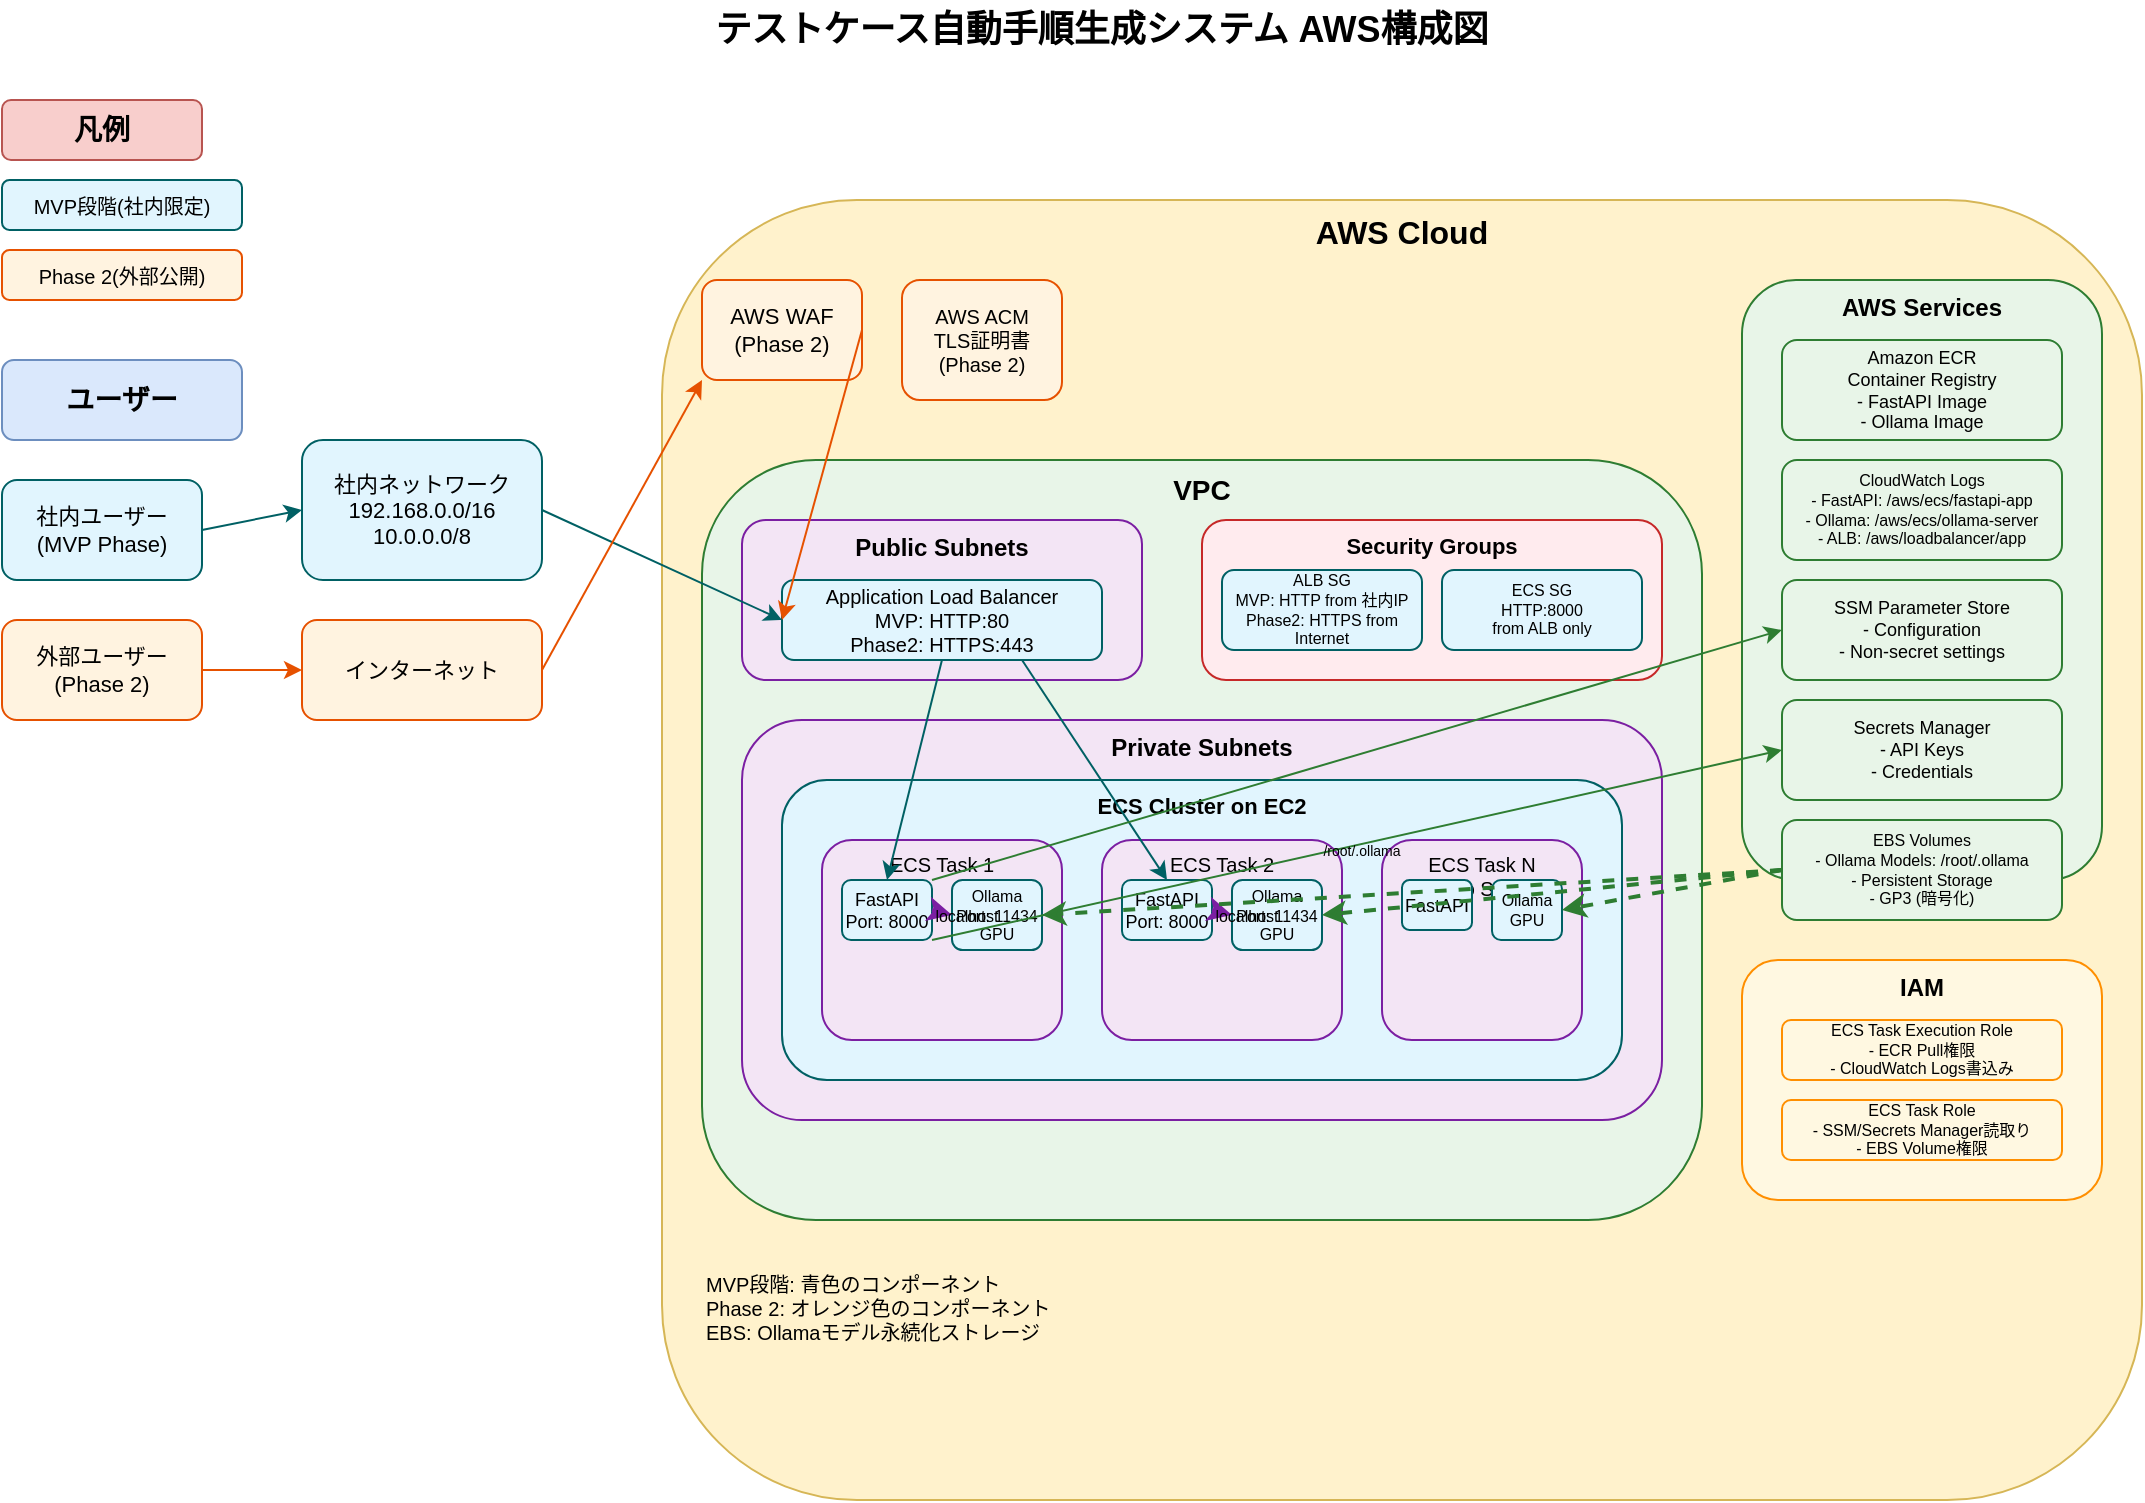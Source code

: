 <mxfile version="22.1.16" type="device">
  <diagram name="AWS Architecture" id="aws-architecture">
    <mxGraphModel dx="1422" dy="794" grid="1" gridSize="10" guides="1" tooltips="1" connect="1" arrows="1" fold="1" page="1" pageScale="1" pageWidth="1169" pageHeight="827" math="0" shadow="0">
      <root>
        <mxCell id="0" />
        <mxCell id="1" parent="0" />
        
        <!-- Title -->
        <mxCell id="title" value="テストケース自動手順生成システム AWS構成図" style="text;html=1;strokeColor=none;fillColor=none;align=center;verticalAlign=middle;whiteSpace=wrap;rounded=0;fontSize=18;fontStyle=1;fontColor=#000000;" vertex="1" parent="1">
          <mxGeometry x="400" y="20" width="400" height="30" as="geometry" />
        </mxCell>
        
        <!-- Legend -->
        <mxCell id="legend" value="凡例" style="rounded=1;whiteSpace=wrap;html=1;fontSize=14;fontStyle=1;fillColor=#f8cecc;strokeColor=#b85450;fontColor=#000000;" vertex="1" parent="1">
          <mxGeometry x="50" y="70" width="100" height="30" as="geometry" />
        </mxCell>
        <mxCell id="legend-mvp" value="MVP段階(社内限定)" style="rounded=1;whiteSpace=wrap;html=1;fontSize=10;fillColor=#e1f5fe;strokeColor=#006064;fontColor=#000000;" vertex="1" parent="1">
          <mxGeometry x="50" y="110" width="120" height="25" as="geometry" />
        </mxCell>
        <mxCell id="legend-phase2" value="Phase 2(外部公開)" style="rounded=1;whiteSpace=wrap;html=1;fontSize=10;fillColor=#fff3e0;strokeColor=#e65100;fontColor=#000000;" vertex="1" parent="1">
          <mxGeometry x="50" y="145" width="120" height="25" as="geometry" />
        </mxCell>

        <!-- Users Group -->
        <mxCell id="users-group" value="ユーザー" style="rounded=1;whiteSpace=wrap;html=1;fontSize=14;fontStyle=1;fillColor=#dae8fc;strokeColor=#6c8ebf;fontColor=#000000;" vertex="1" parent="1">
          <mxGeometry x="50" y="200" width="120" height="40" as="geometry" />
        </mxCell>
        <mxCell id="user-internal" value="社内ユーザー&#xa;(MVP Phase)" style="rounded=1;whiteSpace=wrap;html=1;fontSize=11;fillColor=#e1f5fe;strokeColor=#006064;fontColor=#000000;" vertex="1" parent="1">
          <mxGeometry x="50" y="260" width="100" height="50" as="geometry" />
        </mxCell>
        <mxCell id="user-external" value="外部ユーザー&#xa;(Phase 2)" style="rounded=1;whiteSpace=wrap;html=1;fontSize=11;fillColor=#fff3e0;strokeColor=#e65100;fontColor=#000000;" vertex="1" parent="1">
          <mxGeometry x="50" y="330" width="100" height="50" as="geometry" />
        </mxCell>

        <!-- Network -->
        <mxCell id="corp-network" value="社内ネットワーク&#xa;192.168.0.0/16&#xa;10.0.0.0/8" style="rounded=1;whiteSpace=wrap;html=1;fontSize=11;fillColor=#e1f5fe;strokeColor=#006064;fontColor=#000000;" vertex="1" parent="1">
          <mxGeometry x="200" y="240" width="120" height="70" as="geometry" />
        </mxCell>
        <mxCell id="internet" value="インターネット" style="rounded=1;whiteSpace=wrap;html=1;fontSize=11;fillColor=#fff3e0;strokeColor=#e65100;fontColor=#000000;" vertex="1" parent="1">
          <mxGeometry x="200" y="330" width="120" height="50" as="geometry" />
        </mxCell>

        <!-- AWS Cloud Container -->
        <mxCell id="aws-cloud" value="AWS Cloud" style="rounded=1;whiteSpace=wrap;html=1;fontSize=16;fontStyle=1;fillColor=#fff2cc;strokeColor=#d6b656;verticalAlign=top;fontColor=#000000;" vertex="1" parent="1">
          <mxGeometry x="380" y="120" width="740" height="650" as="geometry" />
        </mxCell>

        <!-- Security Services -->
        <mxCell id="waf" value="AWS WAF&#xa;(Phase 2)" style="rounded=1;whiteSpace=wrap;html=1;fontSize=11;fillColor=#fff3e0;strokeColor=#e65100;fontColor=#000000;" vertex="1" parent="1">
          <mxGeometry x="400" y="160" width="80" height="50" as="geometry" />
        </mxCell>
        <mxCell id="acm" value="AWS ACM&#xa;TLS証明書&#xa;(Phase 2)" style="rounded=1;whiteSpace=wrap;html=1;fontSize=10;fillColor=#fff3e0;strokeColor=#e65100;fontColor=#000000;" vertex="1" parent="1">
          <mxGeometry x="500" y="160" width="80" height="60" as="geometry" />
        </mxCell>

        <!-- VPC Container -->
        <mxCell id="vpc" value="VPC" style="rounded=1;whiteSpace=wrap;html=1;fontSize=14;fontStyle=1;fillColor=#e8f5e8;strokeColor=#2e7d32;verticalAlign=top;fontColor=#000000;" vertex="1" parent="1">
          <mxGeometry x="400" y="250" width="500" height="380" as="geometry" />
        </mxCell>

        <!-- Public Subnet -->
        <mxCell id="public-subnet" value="Public Subnets" style="rounded=1;whiteSpace=wrap;html=1;fontSize=12;fontStyle=1;fillColor=#f3e5f5;strokeColor=#7b1fa2;verticalAlign=top;fontColor=#000000;" vertex="1" parent="1">
          <mxGeometry x="420" y="280" width="200" height="80" as="geometry" />
        </mxCell>
        <mxCell id="alb" value="Application Load Balancer&#xa;MVP: HTTP:80&#xa;Phase2: HTTPS:443" style="rounded=1;whiteSpace=wrap;html=1;fontSize=10;fillColor=#e1f5fe;strokeColor=#006064;fontColor=#000000;" vertex="1" parent="1">
          <mxGeometry x="440" y="310" width="160" height="40" as="geometry" />
        </mxCell>

        <!-- Private Subnet -->
        <mxCell id="private-subnet" value="Private Subnets" style="rounded=1;whiteSpace=wrap;html=1;fontSize=12;fontStyle=1;fillColor=#f3e5f5;strokeColor=#7b1fa2;verticalAlign=top;fontColor=#000000;" vertex="1" parent="1">
          <mxGeometry x="420" y="380" width="460" height="200" as="geometry" />
        </mxCell>

        <!-- ECS Cluster -->
        <mxCell id="ecs-cluster" value="ECS Cluster on EC2" style="rounded=1;whiteSpace=wrap;html=1;fontSize=11;fontStyle=1;fillColor=#e1f5fe;strokeColor=#006064;verticalAlign=top;fontColor=#000000;" vertex="1" parent="1">
          <mxGeometry x="440" y="410" width="420" height="150" as="geometry" />
        </mxCell>

        <!-- ECS Tasks -->
        <mxCell id="ecs-task1" value="ECS Task 1" style="rounded=1;whiteSpace=wrap;html=1;fontSize=10;fillColor=#f3e5f5;strokeColor=#7b1fa2;verticalAlign=top;fontColor=#000000;" vertex="1" parent="1">
          <mxGeometry x="460" y="440" width="120" height="100" as="geometry" />
        </mxCell>
        <mxCell id="fastapi1" value="FastAPI&#xa;Port: 8000" style="rounded=1;whiteSpace=wrap;html=1;fontSize=9;fillColor=#e1f5fe;strokeColor=#006064;fontColor=#000000;" vertex="1" parent="1">
          <mxGeometry x="470" y="460" width="45" height="30" as="geometry" />
        </mxCell>
        <mxCell id="ollama1" value="Ollama&#xa;Port: 11434&#xa;GPU" style="rounded=1;whiteSpace=wrap;html=1;fontSize=8;fillColor=#e1f5fe;strokeColor=#006064;fontColor=#000000;" vertex="1" parent="1">
          <mxGeometry x="525" y="460" width="45" height="35" as="geometry" />
        </mxCell>

        <mxCell id="ecs-task2" value="ECS Task 2" style="rounded=1;whiteSpace=wrap;html=1;fontSize=10;fillColor=#f3e5f5;strokeColor=#7b1fa2;verticalAlign=top;fontColor=#000000;" vertex="1" parent="1">
          <mxGeometry x="600" y="440" width="120" height="100" as="geometry" />
        </mxCell>
        <mxCell id="fastapi2" value="FastAPI&#xa;Port: 8000" style="rounded=1;whiteSpace=wrap;html=1;fontSize=9;fillColor=#e1f5fe;strokeColor=#006064;fontColor=#000000;" vertex="1" parent="1">
          <mxGeometry x="610" y="460" width="45" height="30" as="geometry" />
        </mxCell>
        <mxCell id="ollama2" value="Ollama&#xa;Port: 11434&#xa;GPU" style="rounded=1;whiteSpace=wrap;html=1;fontSize=8;fillColor=#e1f5fe;strokeColor=#006064;fontColor=#000000;" vertex="1" parent="1">
          <mxGeometry x="665" y="460" width="45" height="35" as="geometry" />
        </mxCell>

        <mxCell id="ecs-taskN" value="ECS Task N&#xa;(Auto Scale)" style="rounded=1;whiteSpace=wrap;html=1;fontSize=10;fillColor=#f3e5f5;strokeColor=#7b1fa2;verticalAlign=top;fontColor=#000000;" vertex="1" parent="1">
          <mxGeometry x="740" y="440" width="100" height="100" as="geometry" />
        </mxCell>
        <mxCell id="fastapIN" value="FastAPI" style="rounded=1;whiteSpace=wrap;html=1;fontSize=9;fillColor=#e1f5fe;strokeColor=#006064;fontColor=#000000;" vertex="1" parent="1">
          <mxGeometry x="750" y="460" width="35" height="25" as="geometry" />
        </mxCell>
        <mxCell id="ollamaN" value="Ollama&#xa;GPU" style="rounded=1;whiteSpace=wrap;html=1;fontSize=8;fillColor=#e1f5fe;strokeColor=#006064;fontColor=#000000;" vertex="1" parent="1">
          <mxGeometry x="795" y="460" width="35" height="30" as="geometry" />
        </mxCell>

        <!-- Security Groups -->
        <mxCell id="sg-container" value="Security Groups" style="rounded=1;whiteSpace=wrap;html=1;fontSize=11;fontStyle=1;fillColor=#ffebee;strokeColor=#c62828;verticalAlign=top;fontColor=#000000;" vertex="1" parent="1">
          <mxGeometry x="650" y="280" width="230" height="80" as="geometry" />
        </mxCell>
        <mxCell id="sg-alb" value="ALB SG&#xa;MVP: HTTP from 社内IP&#xa;Phase2: HTTPS from Internet" style="rounded=1;whiteSpace=wrap;html=1;fontSize=8;fillColor=#e1f5fe;strokeColor=#006064;fontColor=#000000;" vertex="1" parent="1">
          <mxGeometry x="660" y="305" width="100" height="40" as="geometry" />
        </mxCell>
        <mxCell id="sg-ecs" value="ECS SG&#xa;HTTP:8000&#xa;from ALB only" style="rounded=1;whiteSpace=wrap;html=1;fontSize=8;fillColor=#e1f5fe;strokeColor=#006064;fontColor=#000000;" vertex="1" parent="1">
          <mxGeometry x="770" y="305" width="100" height="40" as="geometry" />
        </mxCell>

        <!-- AWS Services -->
        <mxCell id="aws-services" value="AWS Services" style="rounded=1;whiteSpace=wrap;html=1;fontSize=12;fontStyle=1;fillColor=#e8f5e8;strokeColor=#2e7d32;verticalAlign=top;fontColor=#000000;" vertex="1" parent="1">
          <mxGeometry x="920" y="160" width="180" height="300" as="geometry" />
        </mxCell>
        <mxCell id="ecr" value="Amazon ECR&#xa;Container Registry&#xa;- FastAPI Image&#xa;- Ollama Image" style="rounded=1;whiteSpace=wrap;html=1;fontSize=9;fillColor=#e8f5e8;strokeColor=#2e7d32;fontColor=#000000;" vertex="1" parent="1">
          <mxGeometry x="940" y="190" width="140" height="50" as="geometry" />
        </mxCell>
        <mxCell id="cloudwatch" value="CloudWatch Logs&#xa;- FastAPI: /aws/ecs/fastapi-app&#xa;- Ollama: /aws/ecs/ollama-server&#xa;- ALB: /aws/loadbalancer/app" style="rounded=1;whiteSpace=wrap;html=1;fontSize=8;fillColor=#e8f5e8;strokeColor=#2e7d32;fontColor=#000000;" vertex="1" parent="1">
          <mxGeometry x="940" y="250" width="140" height="50" as="geometry" />
        </mxCell>
        <mxCell id="ssm" value="SSM Parameter Store&#xa;- Configuration&#xa;- Non-secret settings" style="rounded=1;whiteSpace=wrap;html=1;fontSize=9;fillColor=#e8f5e8;strokeColor=#2e7d32;fontColor=#000000;" vertex="1" parent="1">
          <mxGeometry x="940" y="310" width="140" height="50" as="geometry" />
        </mxCell>
        <mxCell id="secrets" value="Secrets Manager&#xa;- API Keys&#xa;- Credentials" style="rounded=1;whiteSpace=wrap;html=1;fontSize=9;fillColor=#e8f5e8;strokeColor=#2e7d32;fontColor=#000000;" vertex="1" parent="1">
          <mxGeometry x="940" y="370" width="140" height="50" as="geometry" />
        </mxCell>
        <mxCell id="ebs" value="EBS Volumes&#xa;- Ollama Models: /root/.ollama&#xa;- Persistent Storage&#xa;- GP3 (暗号化)" style="rounded=1;whiteSpace=wrap;html=1;fontSize=8;fillColor=#e8f5e8;strokeColor=#2e7d32;fontColor=#000000;" vertex="1" parent="1">
          <mxGeometry x="940" y="430" width="140" height="50" as="geometry" />
        </mxCell>

        <!-- IAM -->
        <mxCell id="iam-container" value="IAM" style="rounded=1;whiteSpace=wrap;html=1;fontSize=12;fontStyle=1;fillColor=#fff8e1;strokeColor=#ff8f00;verticalAlign=top;fontColor=#000000;" vertex="1" parent="1">
          <mxGeometry x="920" y="500" width="180" height="120" as="geometry" />
        </mxCell>
        <mxCell id="iam-exec" value="ECS Task Execution Role&#xa;- ECR Pull権限&#xa;- CloudWatch Logs書込み" style="rounded=1;whiteSpace=wrap;html=1;fontSize=8;fillColor=#fff8e1;strokeColor=#ff8f00;fontColor=#000000;" vertex="1" parent="1">
          <mxGeometry x="940" y="530" width="140" height="30" as="geometry" />
        </mxCell>
        <mxCell id="iam-task" value="ECS Task Role&#xa;- SSM/Secrets Manager読取り&#xa;- EBS Volume権限" style="rounded=1;whiteSpace=wrap;html=1;fontSize=8;fillColor=#fff8e1;strokeColor=#ff8f00;fontColor=#000000;" vertex="1" parent="1">
          <mxGeometry x="940" y="570" width="140" height="30" as="geometry" />
        </mxCell>

        <!-- Connections -->
        <!-- User to Network -->
        <mxCell id="conn1" style="endArrow=classic;html=1;fontSize=12;exitX=1;exitY=0.5;exitDx=0;exitDy=0;entryX=0;entryY=0.5;entryDx=0;entryDy=0;strokeColor=#006064;" edge="1" parent="1" source="user-internal" target="corp-network">
          <mxGeometry width="50" height="50" relative="1" as="geometry">
            <mxPoint x="150" y="285" as="sourcePoint" />
            <mxPoint x="200" y="235" as="targetPoint" />
          </mxGeometry>
        </mxCell>
        <mxCell id="conn2" style="endArrow=classic;html=1;fontSize=12;exitX=1;exitY=0.5;exitDx=0;exitDy=0;entryX=0;entryY=0.5;entryDx=0;entryDy=0;strokeColor=#e65100;" edge="1" parent="1" source="user-external" target="internet">
          <mxGeometry width="50" height="50" relative="1" as="geometry">
            <mxPoint x="150" y="355" as="sourcePoint" />
            <mxPoint x="200" y="305" as="targetPoint" />
          </mxGeometry>
        </mxCell>

        <!-- Network to ALB -->
        <mxCell id="conn3" style="endArrow=classic;html=1;fontSize=12;exitX=1;exitY=0.5;exitDx=0;exitDy=0;entryX=0;entryY=0.5;entryDx=0;entryDy=0;strokeColor=#006064;" edge="1" parent="1" source="corp-network" target="alb">
          <mxGeometry width="50" height="50" relative="1" as="geometry">
            <mxPoint x="320" y="275" as="sourcePoint" />
            <mxPoint x="370" y="225" as="targetPoint" />
          </mxGeometry>
        </mxCell>
        <mxCell id="conn4" style="endArrow=classic;html=1;fontSize=12;exitX=1;exitY=0.5;exitDx=0;exitDy=0;entryX=0;entryY=1;entryDx=0;entryDy=0;strokeColor=#e65100;" edge="1" parent="1" source="internet" target="waf">
          <mxGeometry width="50" height="50" relative="1" as="geometry">
            <mxPoint x="320" y="355" as="sourcePoint" />
            <mxPoint x="370" y="305" as="targetPoint" />
          </mxGeometry>
        </mxCell>
        <mxCell id="conn5" style="endArrow=classic;html=1;fontSize=12;exitX=1;exitY=0.5;exitDx=0;exitDy=0;entryX=0;entryY=0.5;entryDx=0;entryDy=0;strokeColor=#e65100;" edge="1" parent="1" source="waf" target="alb">
          <mxGeometry width="50" height="50" relative="1" as="geometry">
            <mxPoint x="480" y="185" as="sourcePoint" />
            <mxPoint x="530" y="135" as="targetPoint" />
          </mxGeometry>
        </mxCell>

        <!-- ALB to ECS Tasks -->
        <mxCell id="conn6" style="endArrow=classic;html=1;fontSize=12;exitX=0.5;exitY=1;exitDx=0;exitDy=0;entryX=0.5;entryY=0;entryDx=0;entryDy=0;strokeColor=#006064;" edge="1" parent="1" source="alb" target="fastapi1">
          <mxGeometry width="50" height="50" relative="1" as="geometry">
            <mxPoint x="520" y="350" as="sourcePoint" />
            <mxPoint x="570" y="300" as="targetPoint" />
          </mxGeometry>
        </mxCell>
        <mxCell id="conn7" style="endArrow=classic;html=1;fontSize=12;exitX=0.75;exitY=1;exitDx=0;exitDy=0;entryX=0.5;entryY=0;entryDx=0;entryDy=0;strokeColor=#006064;" edge="1" parent="1" source="alb" target="fastapi2">
          <mxGeometry width="50" height="50" relative="1" as="geometry">
            <mxPoint x="560" y="350" as="sourcePoint" />
            <mxPoint x="610" y="300" as="targetPoint" />
          </mxGeometry>
        </mxCell>

        <!-- Sidecar connections -->
        <mxCell id="conn8" style="endArrow=classic;html=1;fontSize=12;exitX=1;exitY=0.5;exitDx=0;exitDy=0;entryX=0;entryY=0.5;entryDx=0;entryDy=0;strokeColor=#7b1fa2;strokeWidth=2;dashed=1;" edge="1" parent="1" source="fastapi1" target="ollama1">
          <mxGeometry width="50" height="50" relative="1" as="geometry">
            <mxPoint x="515" y="475" as="sourcePoint" />
            <mxPoint x="565" y="425" as="targetPoint" />
          </mxGeometry>
        </mxCell>
        <mxCell id="conn9" style="endArrow=classic;html=1;fontSize=12;exitX=1;exitY=0.5;exitDx=0;exitDy=0;entryX=0;entryY=0.5;entryDx=0;entryDy=0;strokeColor=#7b1fa2;strokeWidth=2;dashed=1;" edge="1" parent="1" source="fastapi2" target="ollama2">
          <mxGeometry width="50" height="50" relative="1" as="geometry">
            <mxPoint x="655" y="475" as="sourcePoint" />
            <mxPoint x="705" y="425" as="targetPoint" />
          </mxGeometry>
        </mxCell>

        <!-- FastAPI to AWS Services -->
        <mxCell id="conn10" style="endArrow=classic;html=1;fontSize=12;exitX=1;exitY=0;exitDx=0;exitDy=0;entryX=0;entryY=0.5;entryDx=0;entryDy=0;strokeColor=#2e7d32;" edge="1" parent="1" source="fastapi1" target="ssm">
          <mxGeometry width="50" height="50" relative="1" as="geometry">
            <mxPoint x="515" y="460" as="sourcePoint" />
            <mxPoint x="565" y="410" as="targetPoint" />
          </mxGeometry>
        </mxCell>
        <mxCell id="conn11" style="endArrow=classic;html=1;fontSize=12;exitX=1;exitY=1;exitDx=0;exitDy=0;entryX=0;entryY=0.5;entryDx=0;entryDy=0;strokeColor=#2e7d32;" edge="1" parent="1" source="fastapi1" target="secrets">
          <mxGeometry width="50" height="50" relative="1" as="geometry">
            <mxPoint x="515" y="490" as="sourcePoint" />
            <mxPoint x="565" y="440" as="targetPoint" />
          </mxGeometry>
        </mxCell>

        <!-- EBS to Ollama connections -->
        <mxCell id="conn12" style="endArrow=classic;html=1;fontSize=12;exitX=0;exitY=0.5;exitDx=0;exitDy=0;entryX=1;entryY=0.5;entryDx=0;entryDy=0;strokeColor=#2e7d32;strokeWidth=2;dashed=1;" edge="1" parent="1" source="ebs" target="ollama1">
          <mxGeometry width="50" height="50" relative="1" as="geometry">
            <mxPoint x="940" y="455" as="sourcePoint" />
            <mxPoint x="570" y="477" as="targetPoint" />
          </mxGeometry>
        </mxCell>
        <mxCell id="conn13" style="endArrow=classic;html=1;fontSize=12;exitX=0;exitY=0.5;exitDx=0;exitDy=0;entryX=1;entryY=0.5;entryDx=0;entryDy=0;strokeColor=#2e7d32;strokeWidth=2;dashed=1;" edge="1" parent="1" source="ebs" target="ollama2">
          <mxGeometry width="50" height="50" relative="1" as="geometry">
            <mxPoint x="940" y="455" as="sourcePoint" />
            <mxPoint x="710" y="477" as="targetPoint" />
          </mxGeometry>
        </mxCell>
        <mxCell id="conn14" style="endArrow=classic;html=1;fontSize=12;exitX=0;exitY=0.5;exitDx=0;exitDy=0;entryX=1;entryY=0.5;entryDx=0;entryDy=0;strokeColor=#2e7d32;strokeWidth=2;dashed=1;" edge="1" parent="1" source="ebs" target="ollamaN">
          <mxGeometry width="50" height="50" relative="1" as="geometry">
            <mxPoint x="940" y="455" as="sourcePoint" />
            <mxPoint x="830" y="475" as="targetPoint" />
          </mxGeometry>
        </mxCell>

        <!-- Labels for sidecar connections -->
        <mxCell id="label1" value="localhost" style="text;html=1;strokeColor=none;fillColor=none;align=center;verticalAlign=middle;whiteSpace=wrap;rounded=0;fontSize=8;fontColor=#000000;" vertex="1" parent="1">
          <mxGeometry x="515" y="470" width="35" height="15" as="geometry" />
        </mxCell>
        <mxCell id="label2" value="localhost" style="text;html=1;strokeColor=none;fillColor=none;align=center;verticalAlign=middle;whiteSpace=wrap;rounded=0;fontSize=8;fontColor=#000000;" vertex="1" parent="1">
          <mxGeometry x="655" y="470" width="35" height="15" as="geometry" />
        </mxCell>
        
        <!-- Labels for EBS mount -->
        <mxCell id="label3" value="/root/.ollama" style="text;html=1;strokeColor=none;fillColor=none;align=center;verticalAlign=middle;whiteSpace=wrap;rounded=0;fontSize=7;fontColor=#000000;" vertex="1" parent="1">
          <mxGeometry x="700" y="440" width="60" height="12" as="geometry" />
        </mxCell>

        <!-- Phase indicators -->
        <mxCell id="phase-indicator" value="MVP段階: 青色のコンポーネント&#xa;Phase 2: オレンジ色のコンポーネント&#xa;EBS: Ollamaモデル永続化ストレージ" style="text;html=1;strokeColor=none;fillColor=none;align=left;verticalAlign=top;whiteSpace=wrap;rounded=0;fontSize=10;fontColor=#000000;" vertex="1" parent="1">
          <mxGeometry x="400" y="650" width="300" height="60" as="geometry" />
        </mxCell>
      </root>
    </mxGraphModel>
  </diagram>
</mxfile>